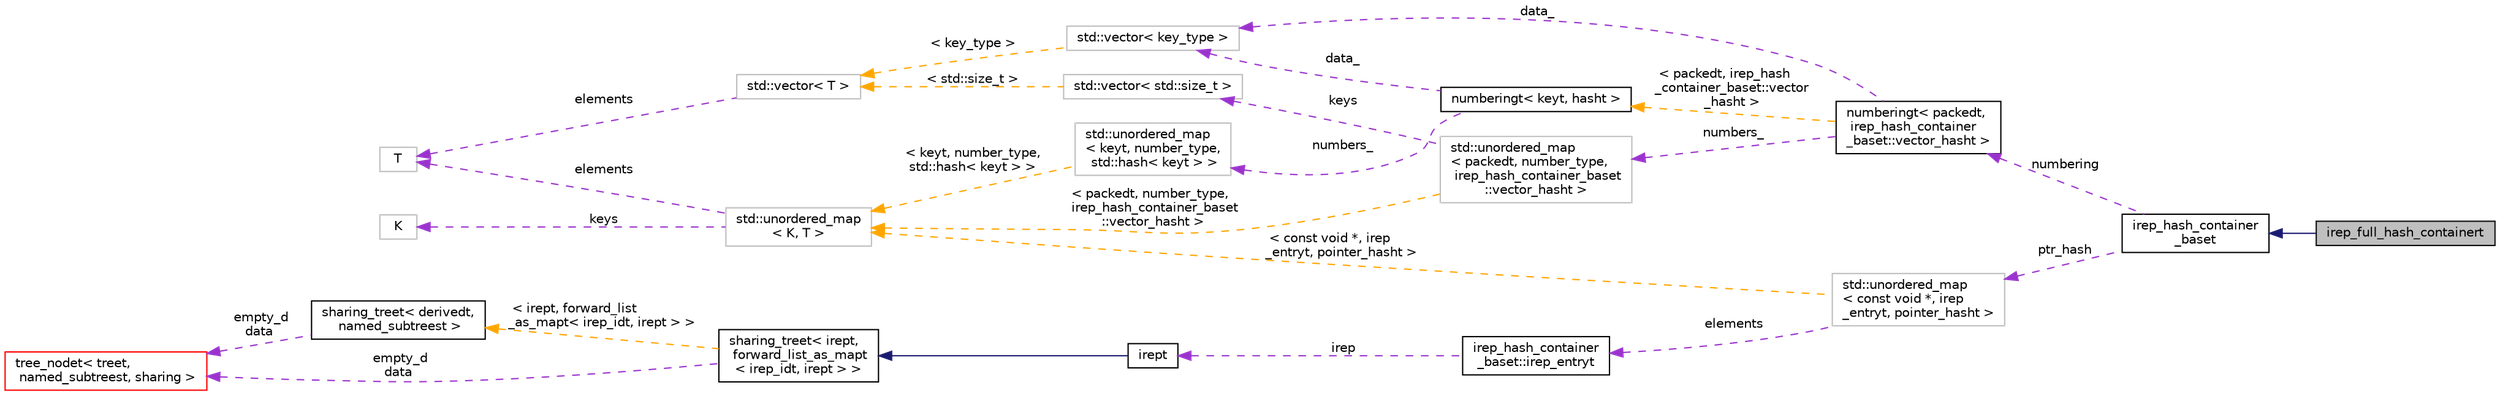 digraph "irep_full_hash_containert"
{
 // LATEX_PDF_SIZE
  bgcolor="transparent";
  edge [fontname="Helvetica",fontsize="10",labelfontname="Helvetica",labelfontsize="10"];
  node [fontname="Helvetica",fontsize="10",shape=record];
  rankdir="LR";
  Node1 [label="irep_full_hash_containert",height=0.2,width=0.4,color="black", fillcolor="grey75", style="filled", fontcolor="black",tooltip=" "];
  Node2 -> Node1 [dir="back",color="midnightblue",fontsize="10",style="solid",fontname="Helvetica"];
  Node2 [label="irep_hash_container\l_baset",height=0.2,width=0.4,color="black",URL="$classirep__hash__container__baset.html",tooltip=" "];
  Node3 -> Node2 [dir="back",color="darkorchid3",fontsize="10",style="dashed",label=" numbering" ,fontname="Helvetica"];
  Node3 [label="numberingt\< packedt,\l irep_hash_container\l_baset::vector_hasht \>",height=0.2,width=0.4,color="black",URL="$classnumberingt.html",tooltip=" "];
  Node4 -> Node3 [dir="back",color="darkorchid3",fontsize="10",style="dashed",label=" numbers_" ,fontname="Helvetica"];
  Node4 [label="std::unordered_map\l\< packedt, number_type,\l irep_hash_container_baset\l::vector_hasht \>",height=0.2,width=0.4,color="grey75",tooltip=" "];
  Node5 -> Node4 [dir="back",color="darkorchid3",fontsize="10",style="dashed",label=" keys" ,fontname="Helvetica"];
  Node5 [label="std::vector\< std::size_t \>",height=0.2,width=0.4,color="grey75",tooltip=" "];
  Node6 -> Node5 [dir="back",color="orange",fontsize="10",style="dashed",label=" \< std::size_t \>" ,fontname="Helvetica"];
  Node6 [label="std::vector\< T \>",height=0.2,width=0.4,color="grey75",tooltip="STL class."];
  Node7 -> Node6 [dir="back",color="darkorchid3",fontsize="10",style="dashed",label=" elements" ,fontname="Helvetica"];
  Node7 [label="T",height=0.2,width=0.4,color="grey75",tooltip=" "];
  Node8 -> Node4 [dir="back",color="orange",fontsize="10",style="dashed",label=" \< packedt, number_type,\l irep_hash_container_baset\l::vector_hasht \>" ,fontname="Helvetica"];
  Node8 [label="std::unordered_map\l\< K, T \>",height=0.2,width=0.4,color="grey75",tooltip="STL class."];
  Node9 -> Node8 [dir="back",color="darkorchid3",fontsize="10",style="dashed",label=" keys" ,fontname="Helvetica"];
  Node9 [label="K",height=0.2,width=0.4,color="grey75",tooltip=" "];
  Node7 -> Node8 [dir="back",color="darkorchid3",fontsize="10",style="dashed",label=" elements" ,fontname="Helvetica"];
  Node10 -> Node3 [dir="back",color="darkorchid3",fontsize="10",style="dashed",label=" data_" ,fontname="Helvetica"];
  Node10 [label="std::vector\< key_type \>",height=0.2,width=0.4,color="grey75",tooltip=" "];
  Node6 -> Node10 [dir="back",color="orange",fontsize="10",style="dashed",label=" \< key_type \>" ,fontname="Helvetica"];
  Node11 -> Node3 [dir="back",color="orange",fontsize="10",style="dashed",label=" \< packedt, irep_hash\l_container_baset::vector\l_hasht \>" ,fontname="Helvetica"];
  Node11 [label="numberingt\< keyt, hasht \>",height=0.2,width=0.4,color="black",URL="$classnumberingt.html",tooltip=" "];
  Node12 -> Node11 [dir="back",color="darkorchid3",fontsize="10",style="dashed",label=" numbers_" ,fontname="Helvetica"];
  Node12 [label="std::unordered_map\l\< keyt, number_type,\l std::hash\< keyt \> \>",height=0.2,width=0.4,color="grey75",tooltip=" "];
  Node8 -> Node12 [dir="back",color="orange",fontsize="10",style="dashed",label=" \< keyt, number_type,\l std::hash\< keyt \> \>" ,fontname="Helvetica"];
  Node10 -> Node11 [dir="back",color="darkorchid3",fontsize="10",style="dashed",label=" data_" ,fontname="Helvetica"];
  Node13 -> Node2 [dir="back",color="darkorchid3",fontsize="10",style="dashed",label=" ptr_hash" ,fontname="Helvetica"];
  Node13 [label="std::unordered_map\l\< const void *, irep\l_entryt, pointer_hasht \>",height=0.2,width=0.4,color="grey75",tooltip=" "];
  Node14 -> Node13 [dir="back",color="darkorchid3",fontsize="10",style="dashed",label=" elements" ,fontname="Helvetica"];
  Node14 [label="irep_hash_container\l_baset::irep_entryt",height=0.2,width=0.4,color="black",URL="$structirep__hash__container__baset_1_1irep__entryt.html",tooltip=" "];
  Node15 -> Node14 [dir="back",color="darkorchid3",fontsize="10",style="dashed",label=" irep" ,fontname="Helvetica"];
  Node15 [label="irept",height=0.2,width=0.4,color="black",URL="$classirept.html",tooltip="There are a large number of kinds of tree structured or tree-like data in CPROVER."];
  Node16 -> Node15 [dir="back",color="midnightblue",fontsize="10",style="solid",fontname="Helvetica"];
  Node16 [label="sharing_treet\< irept,\l forward_list_as_mapt\l\< irep_idt, irept \> \>",height=0.2,width=0.4,color="black",URL="$classsharing__treet.html",tooltip=" "];
  Node17 -> Node16 [dir="back",color="darkorchid3",fontsize="10",style="dashed",label=" empty_d\ndata" ,fontname="Helvetica"];
  Node17 [label="tree_nodet\< treet,\l named_subtreest, sharing \>",height=0.2,width=0.4,color="red",URL="$classtree__nodet.html",tooltip="A node with data in a tree, it contains:"];
  Node21 -> Node16 [dir="back",color="orange",fontsize="10",style="dashed",label=" \< irept, forward_list\l_as_mapt\< irep_idt, irept \> \>" ,fontname="Helvetica"];
  Node21 [label="sharing_treet\< derivedt,\l named_subtreest \>",height=0.2,width=0.4,color="black",URL="$classsharing__treet.html",tooltip="Base class for tree-like data structures with sharing."];
  Node17 -> Node21 [dir="back",color="darkorchid3",fontsize="10",style="dashed",label=" empty_d\ndata" ,fontname="Helvetica"];
  Node8 -> Node13 [dir="back",color="orange",fontsize="10",style="dashed",label=" \< const void *, irep\l_entryt, pointer_hasht \>" ,fontname="Helvetica"];
}
